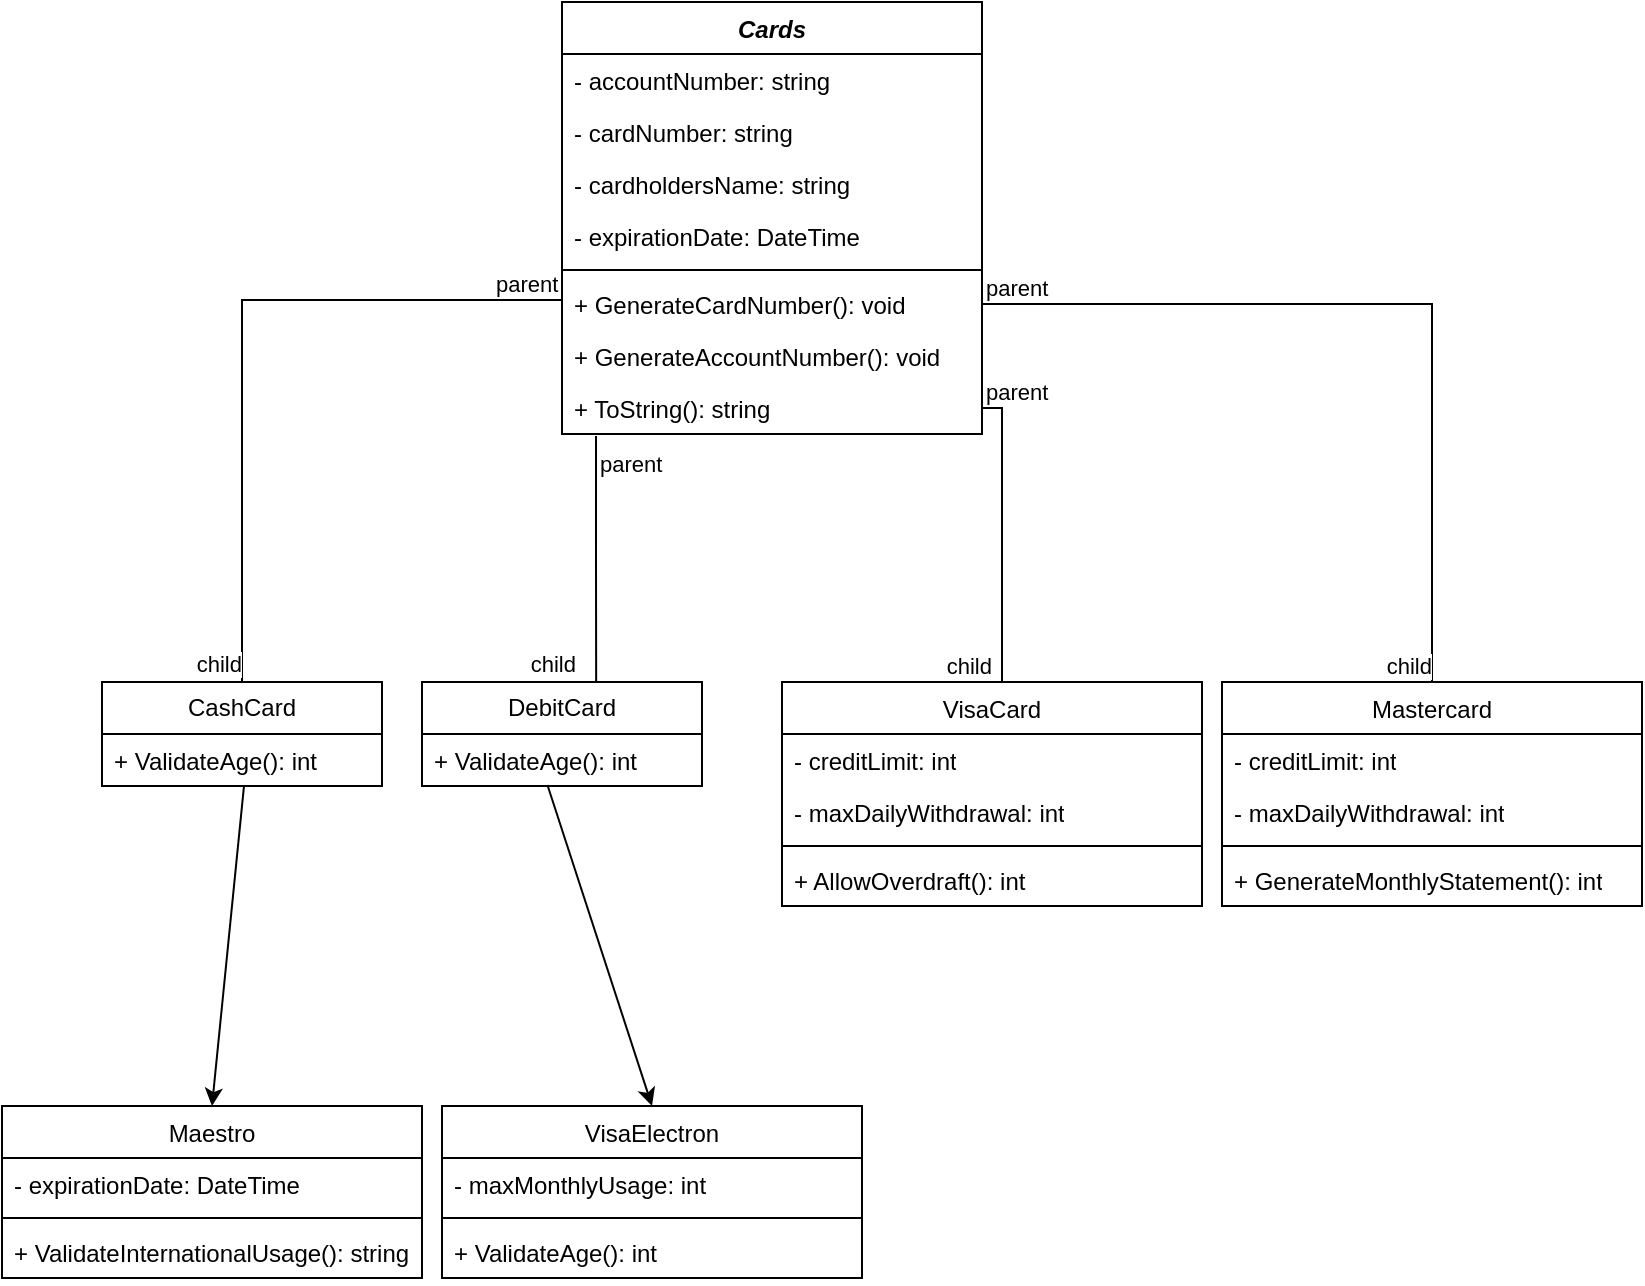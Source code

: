 <mxfile version="24.4.8" type="github">
  <diagram id="C5RBs43oDa-KdzZeNtuy" name="Page-1">
    <mxGraphModel dx="1687" dy="2096" grid="1" gridSize="10" guides="1" tooltips="1" connect="1" arrows="1" fold="1" page="1" pageScale="1" pageWidth="827" pageHeight="1169" math="0" shadow="0">
      <root>
        <mxCell id="WIyWlLk6GJQsqaUBKTNV-0" />
        <mxCell id="WIyWlLk6GJQsqaUBKTNV-1" parent="WIyWlLk6GJQsqaUBKTNV-0" />
        <mxCell id="iAAXx990ip7DKMOEpIdQ-5" value="&lt;i&gt;Cards&lt;/i&gt;" style="swimlane;fontStyle=1;align=center;verticalAlign=top;childLayout=stackLayout;horizontal=1;startSize=26;horizontalStack=0;resizeParent=1;resizeParentMax=0;resizeLast=0;collapsible=1;marginBottom=0;whiteSpace=wrap;html=1;" vertex="1" parent="WIyWlLk6GJQsqaUBKTNV-1">
          <mxGeometry x="330" y="-150" width="210" height="216" as="geometry" />
        </mxCell>
        <mxCell id="iAAXx990ip7DKMOEpIdQ-6" value="- accountNumber: string" style="text;strokeColor=none;fillColor=none;align=left;verticalAlign=top;spacingLeft=4;spacingRight=4;overflow=hidden;rotatable=0;points=[[0,0.5],[1,0.5]];portConstraint=eastwest;whiteSpace=wrap;html=1;" vertex="1" parent="iAAXx990ip7DKMOEpIdQ-5">
          <mxGeometry y="26" width="210" height="26" as="geometry" />
        </mxCell>
        <mxCell id="iAAXx990ip7DKMOEpIdQ-9" value="- cardNumber: string" style="text;strokeColor=none;fillColor=none;align=left;verticalAlign=top;spacingLeft=4;spacingRight=4;overflow=hidden;rotatable=0;points=[[0,0.5],[1,0.5]];portConstraint=eastwest;whiteSpace=wrap;html=1;" vertex="1" parent="iAAXx990ip7DKMOEpIdQ-5">
          <mxGeometry y="52" width="210" height="26" as="geometry" />
        </mxCell>
        <mxCell id="iAAXx990ip7DKMOEpIdQ-10" value="- cardholdersName: string" style="text;strokeColor=none;fillColor=none;align=left;verticalAlign=top;spacingLeft=4;spacingRight=4;overflow=hidden;rotatable=0;points=[[0,0.5],[1,0.5]];portConstraint=eastwest;whiteSpace=wrap;html=1;" vertex="1" parent="iAAXx990ip7DKMOEpIdQ-5">
          <mxGeometry y="78" width="210" height="26" as="geometry" />
        </mxCell>
        <mxCell id="iAAXx990ip7DKMOEpIdQ-11" value="- expirationDate: DateTime" style="text;strokeColor=none;fillColor=none;align=left;verticalAlign=top;spacingLeft=4;spacingRight=4;overflow=hidden;rotatable=0;points=[[0,0.5],[1,0.5]];portConstraint=eastwest;whiteSpace=wrap;html=1;" vertex="1" parent="iAAXx990ip7DKMOEpIdQ-5">
          <mxGeometry y="104" width="210" height="26" as="geometry" />
        </mxCell>
        <mxCell id="iAAXx990ip7DKMOEpIdQ-7" value="" style="line;strokeWidth=1;fillColor=none;align=left;verticalAlign=middle;spacingTop=-1;spacingLeft=3;spacingRight=3;rotatable=0;labelPosition=right;points=[];portConstraint=eastwest;strokeColor=inherit;" vertex="1" parent="iAAXx990ip7DKMOEpIdQ-5">
          <mxGeometry y="130" width="210" height="8" as="geometry" />
        </mxCell>
        <mxCell id="iAAXx990ip7DKMOEpIdQ-8" value="+ GenerateCardNumber(): void" style="text;strokeColor=none;fillColor=none;align=left;verticalAlign=top;spacingLeft=4;spacingRight=4;overflow=hidden;rotatable=0;points=[[0,0.5],[1,0.5]];portConstraint=eastwest;whiteSpace=wrap;html=1;" vertex="1" parent="iAAXx990ip7DKMOEpIdQ-5">
          <mxGeometry y="138" width="210" height="26" as="geometry" />
        </mxCell>
        <mxCell id="iAAXx990ip7DKMOEpIdQ-27" value="+ GenerateAccountNumber(): void" style="text;strokeColor=none;fillColor=none;align=left;verticalAlign=top;spacingLeft=4;spacingRight=4;overflow=hidden;rotatable=0;points=[[0,0.5],[1,0.5]];portConstraint=eastwest;whiteSpace=wrap;html=1;" vertex="1" parent="iAAXx990ip7DKMOEpIdQ-5">
          <mxGeometry y="164" width="210" height="26" as="geometry" />
        </mxCell>
        <mxCell id="iAAXx990ip7DKMOEpIdQ-28" value="+ ToString(): string" style="text;strokeColor=none;fillColor=none;align=left;verticalAlign=top;spacingLeft=4;spacingRight=4;overflow=hidden;rotatable=0;points=[[0,0.5],[1,0.5]];portConstraint=eastwest;whiteSpace=wrap;html=1;" vertex="1" parent="iAAXx990ip7DKMOEpIdQ-5">
          <mxGeometry y="190" width="210" height="26" as="geometry" />
        </mxCell>
        <mxCell id="iAAXx990ip7DKMOEpIdQ-20" value="CashCard" style="swimlane;fontStyle=0;childLayout=stackLayout;horizontal=1;startSize=26;fillColor=none;horizontalStack=0;resizeParent=1;resizeParentMax=0;resizeLast=0;collapsible=1;marginBottom=0;whiteSpace=wrap;html=1;" vertex="1" parent="WIyWlLk6GJQsqaUBKTNV-1">
          <mxGeometry x="100" y="190" width="140" height="52" as="geometry" />
        </mxCell>
        <mxCell id="iAAXx990ip7DKMOEpIdQ-21" value="+ ValidateAge(): int" style="text;strokeColor=none;fillColor=none;align=left;verticalAlign=top;spacingLeft=4;spacingRight=4;overflow=hidden;rotatable=0;points=[[0,0.5],[1,0.5]];portConstraint=eastwest;whiteSpace=wrap;html=1;" vertex="1" parent="iAAXx990ip7DKMOEpIdQ-20">
          <mxGeometry y="26" width="140" height="26" as="geometry" />
        </mxCell>
        <mxCell id="iAAXx990ip7DKMOEpIdQ-24" value="DebitCard" style="swimlane;fontStyle=0;childLayout=stackLayout;horizontal=1;startSize=26;fillColor=none;horizontalStack=0;resizeParent=1;resizeParentMax=0;resizeLast=0;collapsible=1;marginBottom=0;whiteSpace=wrap;html=1;" vertex="1" parent="WIyWlLk6GJQsqaUBKTNV-1">
          <mxGeometry x="260" y="190" width="140" height="52" as="geometry" />
        </mxCell>
        <mxCell id="iAAXx990ip7DKMOEpIdQ-25" value="+ ValidateAge(): int" style="text;strokeColor=none;fillColor=none;align=left;verticalAlign=top;spacingLeft=4;spacingRight=4;overflow=hidden;rotatable=0;points=[[0,0.5],[1,0.5]];portConstraint=eastwest;whiteSpace=wrap;html=1;" vertex="1" parent="iAAXx990ip7DKMOEpIdQ-24">
          <mxGeometry y="26" width="140" height="26" as="geometry" />
        </mxCell>
        <mxCell id="iAAXx990ip7DKMOEpIdQ-33" value="&lt;span style=&quot;font-weight: normal;&quot;&gt;Mastercard&lt;/span&gt;" style="swimlane;fontStyle=1;align=center;verticalAlign=top;childLayout=stackLayout;horizontal=1;startSize=26;horizontalStack=0;resizeParent=1;resizeParentMax=0;resizeLast=0;collapsible=1;marginBottom=0;whiteSpace=wrap;html=1;" vertex="1" parent="WIyWlLk6GJQsqaUBKTNV-1">
          <mxGeometry x="660" y="190" width="210" height="112" as="geometry" />
        </mxCell>
        <mxCell id="iAAXx990ip7DKMOEpIdQ-34" value="- creditLimit: int" style="text;strokeColor=none;fillColor=none;align=left;verticalAlign=top;spacingLeft=4;spacingRight=4;overflow=hidden;rotatable=0;points=[[0,0.5],[1,0.5]];portConstraint=eastwest;whiteSpace=wrap;html=1;" vertex="1" parent="iAAXx990ip7DKMOEpIdQ-33">
          <mxGeometry y="26" width="210" height="26" as="geometry" />
        </mxCell>
        <mxCell id="iAAXx990ip7DKMOEpIdQ-35" value="- maxDailyWithdrawal: int" style="text;strokeColor=none;fillColor=none;align=left;verticalAlign=top;spacingLeft=4;spacingRight=4;overflow=hidden;rotatable=0;points=[[0,0.5],[1,0.5]];portConstraint=eastwest;whiteSpace=wrap;html=1;" vertex="1" parent="iAAXx990ip7DKMOEpIdQ-33">
          <mxGeometry y="52" width="210" height="26" as="geometry" />
        </mxCell>
        <mxCell id="iAAXx990ip7DKMOEpIdQ-38" value="" style="line;strokeWidth=1;fillColor=none;align=left;verticalAlign=middle;spacingTop=-1;spacingLeft=3;spacingRight=3;rotatable=0;labelPosition=right;points=[];portConstraint=eastwest;strokeColor=inherit;" vertex="1" parent="iAAXx990ip7DKMOEpIdQ-33">
          <mxGeometry y="78" width="210" height="8" as="geometry" />
        </mxCell>
        <mxCell id="iAAXx990ip7DKMOEpIdQ-39" value="+ GenerateMonthlyStatement(): int" style="text;strokeColor=none;fillColor=none;align=left;verticalAlign=top;spacingLeft=4;spacingRight=4;overflow=hidden;rotatable=0;points=[[0,0.5],[1,0.5]];portConstraint=eastwest;whiteSpace=wrap;html=1;" vertex="1" parent="iAAXx990ip7DKMOEpIdQ-33">
          <mxGeometry y="86" width="210" height="26" as="geometry" />
        </mxCell>
        <mxCell id="iAAXx990ip7DKMOEpIdQ-42" value="&lt;span style=&quot;font-weight: normal;&quot;&gt;VisaCard&lt;/span&gt;" style="swimlane;fontStyle=1;align=center;verticalAlign=top;childLayout=stackLayout;horizontal=1;startSize=26;horizontalStack=0;resizeParent=1;resizeParentMax=0;resizeLast=0;collapsible=1;marginBottom=0;whiteSpace=wrap;html=1;" vertex="1" parent="WIyWlLk6GJQsqaUBKTNV-1">
          <mxGeometry x="440" y="190" width="210" height="112" as="geometry" />
        </mxCell>
        <mxCell id="iAAXx990ip7DKMOEpIdQ-43" value="- creditLimit: int" style="text;strokeColor=none;fillColor=none;align=left;verticalAlign=top;spacingLeft=4;spacingRight=4;overflow=hidden;rotatable=0;points=[[0,0.5],[1,0.5]];portConstraint=eastwest;whiteSpace=wrap;html=1;" vertex="1" parent="iAAXx990ip7DKMOEpIdQ-42">
          <mxGeometry y="26" width="210" height="26" as="geometry" />
        </mxCell>
        <mxCell id="iAAXx990ip7DKMOEpIdQ-44" value="- maxDailyWithdrawal: int" style="text;strokeColor=none;fillColor=none;align=left;verticalAlign=top;spacingLeft=4;spacingRight=4;overflow=hidden;rotatable=0;points=[[0,0.5],[1,0.5]];portConstraint=eastwest;whiteSpace=wrap;html=1;" vertex="1" parent="iAAXx990ip7DKMOEpIdQ-42">
          <mxGeometry y="52" width="210" height="26" as="geometry" />
        </mxCell>
        <mxCell id="iAAXx990ip7DKMOEpIdQ-45" value="" style="line;strokeWidth=1;fillColor=none;align=left;verticalAlign=middle;spacingTop=-1;spacingLeft=3;spacingRight=3;rotatable=0;labelPosition=right;points=[];portConstraint=eastwest;strokeColor=inherit;" vertex="1" parent="iAAXx990ip7DKMOEpIdQ-42">
          <mxGeometry y="78" width="210" height="8" as="geometry" />
        </mxCell>
        <mxCell id="iAAXx990ip7DKMOEpIdQ-46" value="+ AllowOverdraft(): int" style="text;strokeColor=none;fillColor=none;align=left;verticalAlign=top;spacingLeft=4;spacingRight=4;overflow=hidden;rotatable=0;points=[[0,0.5],[1,0.5]];portConstraint=eastwest;whiteSpace=wrap;html=1;" vertex="1" parent="iAAXx990ip7DKMOEpIdQ-42">
          <mxGeometry y="86" width="210" height="26" as="geometry" />
        </mxCell>
        <mxCell id="iAAXx990ip7DKMOEpIdQ-47" value="&lt;span style=&quot;font-weight: normal;&quot;&gt;Maestro&lt;/span&gt;" style="swimlane;fontStyle=1;align=center;verticalAlign=top;childLayout=stackLayout;horizontal=1;startSize=26;horizontalStack=0;resizeParent=1;resizeParentMax=0;resizeLast=0;collapsible=1;marginBottom=0;whiteSpace=wrap;html=1;" vertex="1" parent="WIyWlLk6GJQsqaUBKTNV-1">
          <mxGeometry x="50" y="402" width="210" height="86" as="geometry" />
        </mxCell>
        <mxCell id="iAAXx990ip7DKMOEpIdQ-48" value="- expirationDate: DateTime" style="text;strokeColor=none;fillColor=none;align=left;verticalAlign=top;spacingLeft=4;spacingRight=4;overflow=hidden;rotatable=0;points=[[0,0.5],[1,0.5]];portConstraint=eastwest;whiteSpace=wrap;html=1;" vertex="1" parent="iAAXx990ip7DKMOEpIdQ-47">
          <mxGeometry y="26" width="210" height="26" as="geometry" />
        </mxCell>
        <mxCell id="iAAXx990ip7DKMOEpIdQ-50" value="" style="line;strokeWidth=1;fillColor=none;align=left;verticalAlign=middle;spacingTop=-1;spacingLeft=3;spacingRight=3;rotatable=0;labelPosition=right;points=[];portConstraint=eastwest;strokeColor=inherit;" vertex="1" parent="iAAXx990ip7DKMOEpIdQ-47">
          <mxGeometry y="52" width="210" height="8" as="geometry" />
        </mxCell>
        <mxCell id="iAAXx990ip7DKMOEpIdQ-51" value="+ ValidateInternationalUsage(): string" style="text;strokeColor=none;fillColor=none;align=left;verticalAlign=top;spacingLeft=4;spacingRight=4;overflow=hidden;rotatable=0;points=[[0,0.5],[1,0.5]];portConstraint=eastwest;whiteSpace=wrap;html=1;" vertex="1" parent="iAAXx990ip7DKMOEpIdQ-47">
          <mxGeometry y="60" width="210" height="26" as="geometry" />
        </mxCell>
        <mxCell id="iAAXx990ip7DKMOEpIdQ-52" value="&lt;span style=&quot;font-weight: normal;&quot;&gt;VisaElectron&lt;/span&gt;" style="swimlane;fontStyle=1;align=center;verticalAlign=top;childLayout=stackLayout;horizontal=1;startSize=26;horizontalStack=0;resizeParent=1;resizeParentMax=0;resizeLast=0;collapsible=1;marginBottom=0;whiteSpace=wrap;html=1;" vertex="1" parent="WIyWlLk6GJQsqaUBKTNV-1">
          <mxGeometry x="270" y="402" width="210" height="86" as="geometry" />
        </mxCell>
        <mxCell id="iAAXx990ip7DKMOEpIdQ-53" value="- maxMonthlyUsage: int" style="text;strokeColor=none;fillColor=none;align=left;verticalAlign=top;spacingLeft=4;spacingRight=4;overflow=hidden;rotatable=0;points=[[0,0.5],[1,0.5]];portConstraint=eastwest;whiteSpace=wrap;html=1;" vertex="1" parent="iAAXx990ip7DKMOEpIdQ-52">
          <mxGeometry y="26" width="210" height="26" as="geometry" />
        </mxCell>
        <mxCell id="iAAXx990ip7DKMOEpIdQ-55" value="" style="line;strokeWidth=1;fillColor=none;align=left;verticalAlign=middle;spacingTop=-1;spacingLeft=3;spacingRight=3;rotatable=0;labelPosition=right;points=[];portConstraint=eastwest;strokeColor=inherit;" vertex="1" parent="iAAXx990ip7DKMOEpIdQ-52">
          <mxGeometry y="52" width="210" height="8" as="geometry" />
        </mxCell>
        <mxCell id="iAAXx990ip7DKMOEpIdQ-56" value="+ ValidateAge(): int" style="text;strokeColor=none;fillColor=none;align=left;verticalAlign=top;spacingLeft=4;spacingRight=4;overflow=hidden;rotatable=0;points=[[0,0.5],[1,0.5]];portConstraint=eastwest;whiteSpace=wrap;html=1;" vertex="1" parent="iAAXx990ip7DKMOEpIdQ-52">
          <mxGeometry y="60" width="210" height="26" as="geometry" />
        </mxCell>
        <mxCell id="iAAXx990ip7DKMOEpIdQ-57" value="" style="endArrow=classic;html=1;rounded=0;entryX=0.5;entryY=0;entryDx=0;entryDy=0;exitX=0.448;exitY=0.98;exitDx=0;exitDy=0;exitPerimeter=0;" edge="1" parent="WIyWlLk6GJQsqaUBKTNV-1" source="iAAXx990ip7DKMOEpIdQ-25" target="iAAXx990ip7DKMOEpIdQ-52">
          <mxGeometry width="50" height="50" relative="1" as="geometry">
            <mxPoint x="320" y="350" as="sourcePoint" />
            <mxPoint x="320" y="210" as="targetPoint" />
          </mxGeometry>
        </mxCell>
        <mxCell id="iAAXx990ip7DKMOEpIdQ-58" value="" style="endArrow=classic;html=1;rounded=0;exitX=0.507;exitY=1.007;exitDx=0;exitDy=0;exitPerimeter=0;entryX=0.5;entryY=0;entryDx=0;entryDy=0;" edge="1" parent="WIyWlLk6GJQsqaUBKTNV-1" source="iAAXx990ip7DKMOEpIdQ-21" target="iAAXx990ip7DKMOEpIdQ-47">
          <mxGeometry width="50" height="50" relative="1" as="geometry">
            <mxPoint x="100" y="250" as="sourcePoint" />
            <mxPoint x="150" y="200" as="targetPoint" />
          </mxGeometry>
        </mxCell>
        <mxCell id="iAAXx990ip7DKMOEpIdQ-59" value="" style="endArrow=none;html=1;edgeStyle=orthogonalEdgeStyle;rounded=0;exitX=1;exitY=0.5;exitDx=0;exitDy=0;entryX=0.5;entryY=0;entryDx=0;entryDy=0;" edge="1" parent="WIyWlLk6GJQsqaUBKTNV-1" source="iAAXx990ip7DKMOEpIdQ-28" target="iAAXx990ip7DKMOEpIdQ-42">
          <mxGeometry relative="1" as="geometry">
            <mxPoint x="530" y="120" as="sourcePoint" />
            <mxPoint x="690" y="120" as="targetPoint" />
            <Array as="points">
              <mxPoint x="550" y="53" />
              <mxPoint x="550" y="190" />
            </Array>
          </mxGeometry>
        </mxCell>
        <mxCell id="iAAXx990ip7DKMOEpIdQ-60" value="parent" style="edgeLabel;resizable=0;html=1;align=left;verticalAlign=bottom;" connectable="0" vertex="1" parent="iAAXx990ip7DKMOEpIdQ-59">
          <mxGeometry x="-1" relative="1" as="geometry" />
        </mxCell>
        <mxCell id="iAAXx990ip7DKMOEpIdQ-61" value="child" style="edgeLabel;resizable=0;html=1;align=right;verticalAlign=bottom;" connectable="0" vertex="1" parent="iAAXx990ip7DKMOEpIdQ-59">
          <mxGeometry x="1" relative="1" as="geometry" />
        </mxCell>
        <mxCell id="iAAXx990ip7DKMOEpIdQ-62" value="" style="endArrow=none;html=1;edgeStyle=orthogonalEdgeStyle;rounded=0;exitX=1;exitY=0.5;exitDx=0;exitDy=0;entryX=0.5;entryY=0;entryDx=0;entryDy=0;" edge="1" parent="WIyWlLk6GJQsqaUBKTNV-1" source="iAAXx990ip7DKMOEpIdQ-8" target="iAAXx990ip7DKMOEpIdQ-33">
          <mxGeometry relative="1" as="geometry">
            <mxPoint x="850" y="30" as="sourcePoint" />
            <mxPoint x="972" y="154" as="targetPoint" />
          </mxGeometry>
        </mxCell>
        <mxCell id="iAAXx990ip7DKMOEpIdQ-63" value="parent" style="edgeLabel;resizable=0;html=1;align=left;verticalAlign=bottom;" connectable="0" vertex="1" parent="iAAXx990ip7DKMOEpIdQ-62">
          <mxGeometry x="-1" relative="1" as="geometry" />
        </mxCell>
        <mxCell id="iAAXx990ip7DKMOEpIdQ-64" value="child" style="edgeLabel;resizable=0;html=1;align=right;verticalAlign=bottom;" connectable="0" vertex="1" parent="iAAXx990ip7DKMOEpIdQ-62">
          <mxGeometry x="1" relative="1" as="geometry" />
        </mxCell>
        <mxCell id="iAAXx990ip7DKMOEpIdQ-65" value="" style="endArrow=none;html=1;edgeStyle=orthogonalEdgeStyle;rounded=0;exitX=0.081;exitY=1.038;exitDx=0;exitDy=0;exitPerimeter=0;entryX=0.622;entryY=-0.001;entryDx=0;entryDy=0;entryPerimeter=0;" edge="1" parent="WIyWlLk6GJQsqaUBKTNV-1" source="iAAXx990ip7DKMOEpIdQ-28" target="iAAXx990ip7DKMOEpIdQ-24">
          <mxGeometry relative="1" as="geometry">
            <mxPoint x="-40" y="-40" as="sourcePoint" />
            <mxPoint x="350" y="190" as="targetPoint" />
            <Array as="points" />
          </mxGeometry>
        </mxCell>
        <mxCell id="iAAXx990ip7DKMOEpIdQ-66" value="parent" style="edgeLabel;resizable=0;html=1;align=left;verticalAlign=bottom;" connectable="0" vertex="1" parent="iAAXx990ip7DKMOEpIdQ-65">
          <mxGeometry x="-1" relative="1" as="geometry">
            <mxPoint y="23" as="offset" />
          </mxGeometry>
        </mxCell>
        <mxCell id="iAAXx990ip7DKMOEpIdQ-67" value="child" style="edgeLabel;resizable=0;html=1;align=right;verticalAlign=bottom;" connectable="0" vertex="1" parent="iAAXx990ip7DKMOEpIdQ-65">
          <mxGeometry x="1" relative="1" as="geometry">
            <mxPoint x="-10" as="offset" />
          </mxGeometry>
        </mxCell>
        <mxCell id="iAAXx990ip7DKMOEpIdQ-68" value="" style="endArrow=none;html=1;edgeStyle=orthogonalEdgeStyle;rounded=0;exitX=0;exitY=0.423;exitDx=0;exitDy=0;entryX=0.5;entryY=0;entryDx=0;entryDy=0;exitPerimeter=0;" edge="1" parent="WIyWlLk6GJQsqaUBKTNV-1" source="iAAXx990ip7DKMOEpIdQ-8" target="iAAXx990ip7DKMOEpIdQ-20">
          <mxGeometry relative="1" as="geometry">
            <mxPoint x="14.52" y="21" as="sourcePoint" />
            <mxPoint x="239.52" y="210" as="targetPoint" />
          </mxGeometry>
        </mxCell>
        <mxCell id="iAAXx990ip7DKMOEpIdQ-69" value="parent" style="edgeLabel;resizable=0;html=1;align=left;verticalAlign=bottom;" connectable="0" vertex="1" parent="iAAXx990ip7DKMOEpIdQ-68">
          <mxGeometry x="-1" relative="1" as="geometry">
            <mxPoint x="-35" y="1" as="offset" />
          </mxGeometry>
        </mxCell>
        <mxCell id="iAAXx990ip7DKMOEpIdQ-70" value="child" style="edgeLabel;resizable=0;html=1;align=right;verticalAlign=bottom;" connectable="0" vertex="1" parent="iAAXx990ip7DKMOEpIdQ-68">
          <mxGeometry x="1" relative="1" as="geometry" />
        </mxCell>
      </root>
    </mxGraphModel>
  </diagram>
</mxfile>
